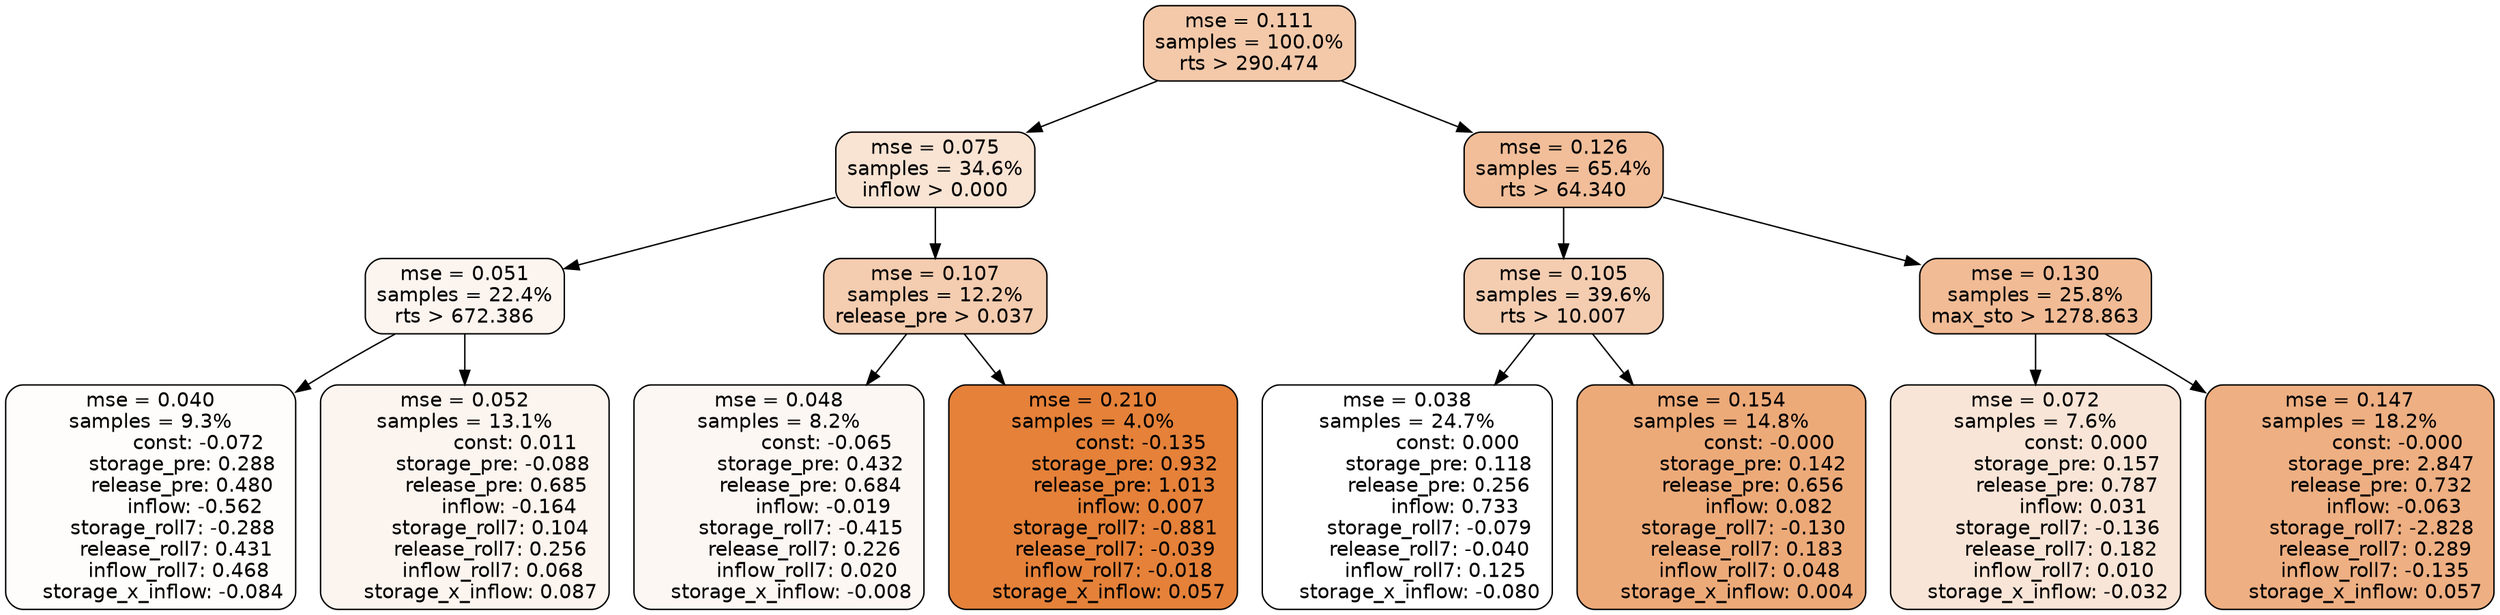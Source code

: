 digraph tree {
node [shape=rectangle, style="filled, rounded", color="black", fontname=helvetica] ;
edge [fontname=helvetica] ;
	"0" [label="mse = 0.111
samples = 100.0%
rts > 290.474", fillcolor="#f3c9aa"]
	"8" [label="mse = 0.075
samples = 34.6%
inflow > 0.000", fillcolor="#f9e3d3"]
	"1" [label="mse = 0.126
samples = 65.4%
rts > 64.340", fillcolor="#f1be99"]
	"9" [label="mse = 0.051
samples = 22.4%
rts > 672.386", fillcolor="#fcf4ef"]
	"12" [label="mse = 0.107
samples = 12.2%
release_pre > 0.037", fillcolor="#f4ccaf"]
	"2" [label="mse = 0.105
samples = 39.6%
rts > 10.007", fillcolor="#f4cdb1"]
	"5" [label="mse = 0.130
samples = 25.8%
max_sto > 1278.863", fillcolor="#f1bb95"]
	"10" [label="mse = 0.040
samples = 9.3%
               const: -0.072
          storage_pre: 0.288
          release_pre: 0.480
              inflow: -0.562
       storage_roll7: -0.288
        release_roll7: 0.431
         inflow_roll7: 0.468
    storage_x_inflow: -0.084", fillcolor="#fefdfb"]
	"11" [label="mse = 0.052
samples = 13.1%
                const: 0.011
         storage_pre: -0.088
          release_pre: 0.685
              inflow: -0.164
        storage_roll7: 0.104
        release_roll7: 0.256
         inflow_roll7: 0.068
     storage_x_inflow: 0.087", fillcolor="#fcf4ee"]
	"13" [label="mse = 0.048
samples = 8.2%
               const: -0.065
          storage_pre: 0.432
          release_pre: 0.684
              inflow: -0.019
       storage_roll7: -0.415
        release_roll7: 0.226
         inflow_roll7: 0.020
    storage_x_inflow: -0.008", fillcolor="#fdf7f3"]
	"14" [label="mse = 0.210
samples = 4.0%
               const: -0.135
          storage_pre: 0.932
          release_pre: 1.013
               inflow: 0.007
       storage_roll7: -0.881
       release_roll7: -0.039
        inflow_roll7: -0.018
     storage_x_inflow: 0.057", fillcolor="#e58139"]
	"3" [label="mse = 0.038
samples = 24.7%
                const: 0.000
          storage_pre: 0.118
          release_pre: 0.256
               inflow: 0.733
       storage_roll7: -0.079
       release_roll7: -0.040
         inflow_roll7: 0.125
    storage_x_inflow: -0.080", fillcolor="#ffffff"]
	"4" [label="mse = 0.154
samples = 14.8%
               const: -0.000
          storage_pre: 0.142
          release_pre: 0.656
               inflow: 0.082
       storage_roll7: -0.130
        release_roll7: 0.183
         inflow_roll7: 0.048
     storage_x_inflow: 0.004", fillcolor="#edaa79"]
	"7" [label="mse = 0.072
samples = 7.6%
                const: 0.000
          storage_pre: 0.157
          release_pre: 0.787
               inflow: 0.031
       storage_roll7: -0.136
        release_roll7: 0.182
         inflow_roll7: 0.010
    storage_x_inflow: -0.032", fillcolor="#f9e5d7"]
	"6" [label="mse = 0.147
samples = 18.2%
               const: -0.000
          storage_pre: 2.847
          release_pre: 0.732
              inflow: -0.063
       storage_roll7: -2.828
        release_roll7: 0.289
        inflow_roll7: -0.135
     storage_x_inflow: 0.057", fillcolor="#eeaf82"]

	"0" -> "1"
	"0" -> "8"
	"8" -> "9"
	"8" -> "12"
	"1" -> "2"
	"1" -> "5"
	"9" -> "10"
	"9" -> "11"
	"12" -> "13"
	"12" -> "14"
	"2" -> "3"
	"2" -> "4"
	"5" -> "6"
	"5" -> "7"
}